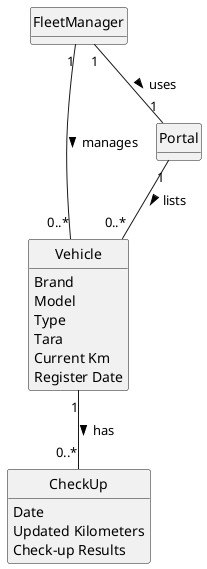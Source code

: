 @startuml
skinparam monochrome true
skinparam packageStyle rectangle
skinparam shadowing false

'left to right direction

skinparam classAttributeIconSize 0

hide circle
hide methods

class Vehicle {
  Brand
  Model
  Type
  Tara
  Current Km
  Register Date
}

class FleetManager {
}

class CheckUp {
  Date
  Updated Kilometers
  Check-up Results
}

class Portal{

}
FleetManager "1" -- "1" Portal : uses >
FleetManager "1" -- "0..*" Vehicle : manages >
Vehicle "1" -- "0..*" CheckUp : has >
Portal "1" -- "0..*" Vehicle : lists >

@enduml


